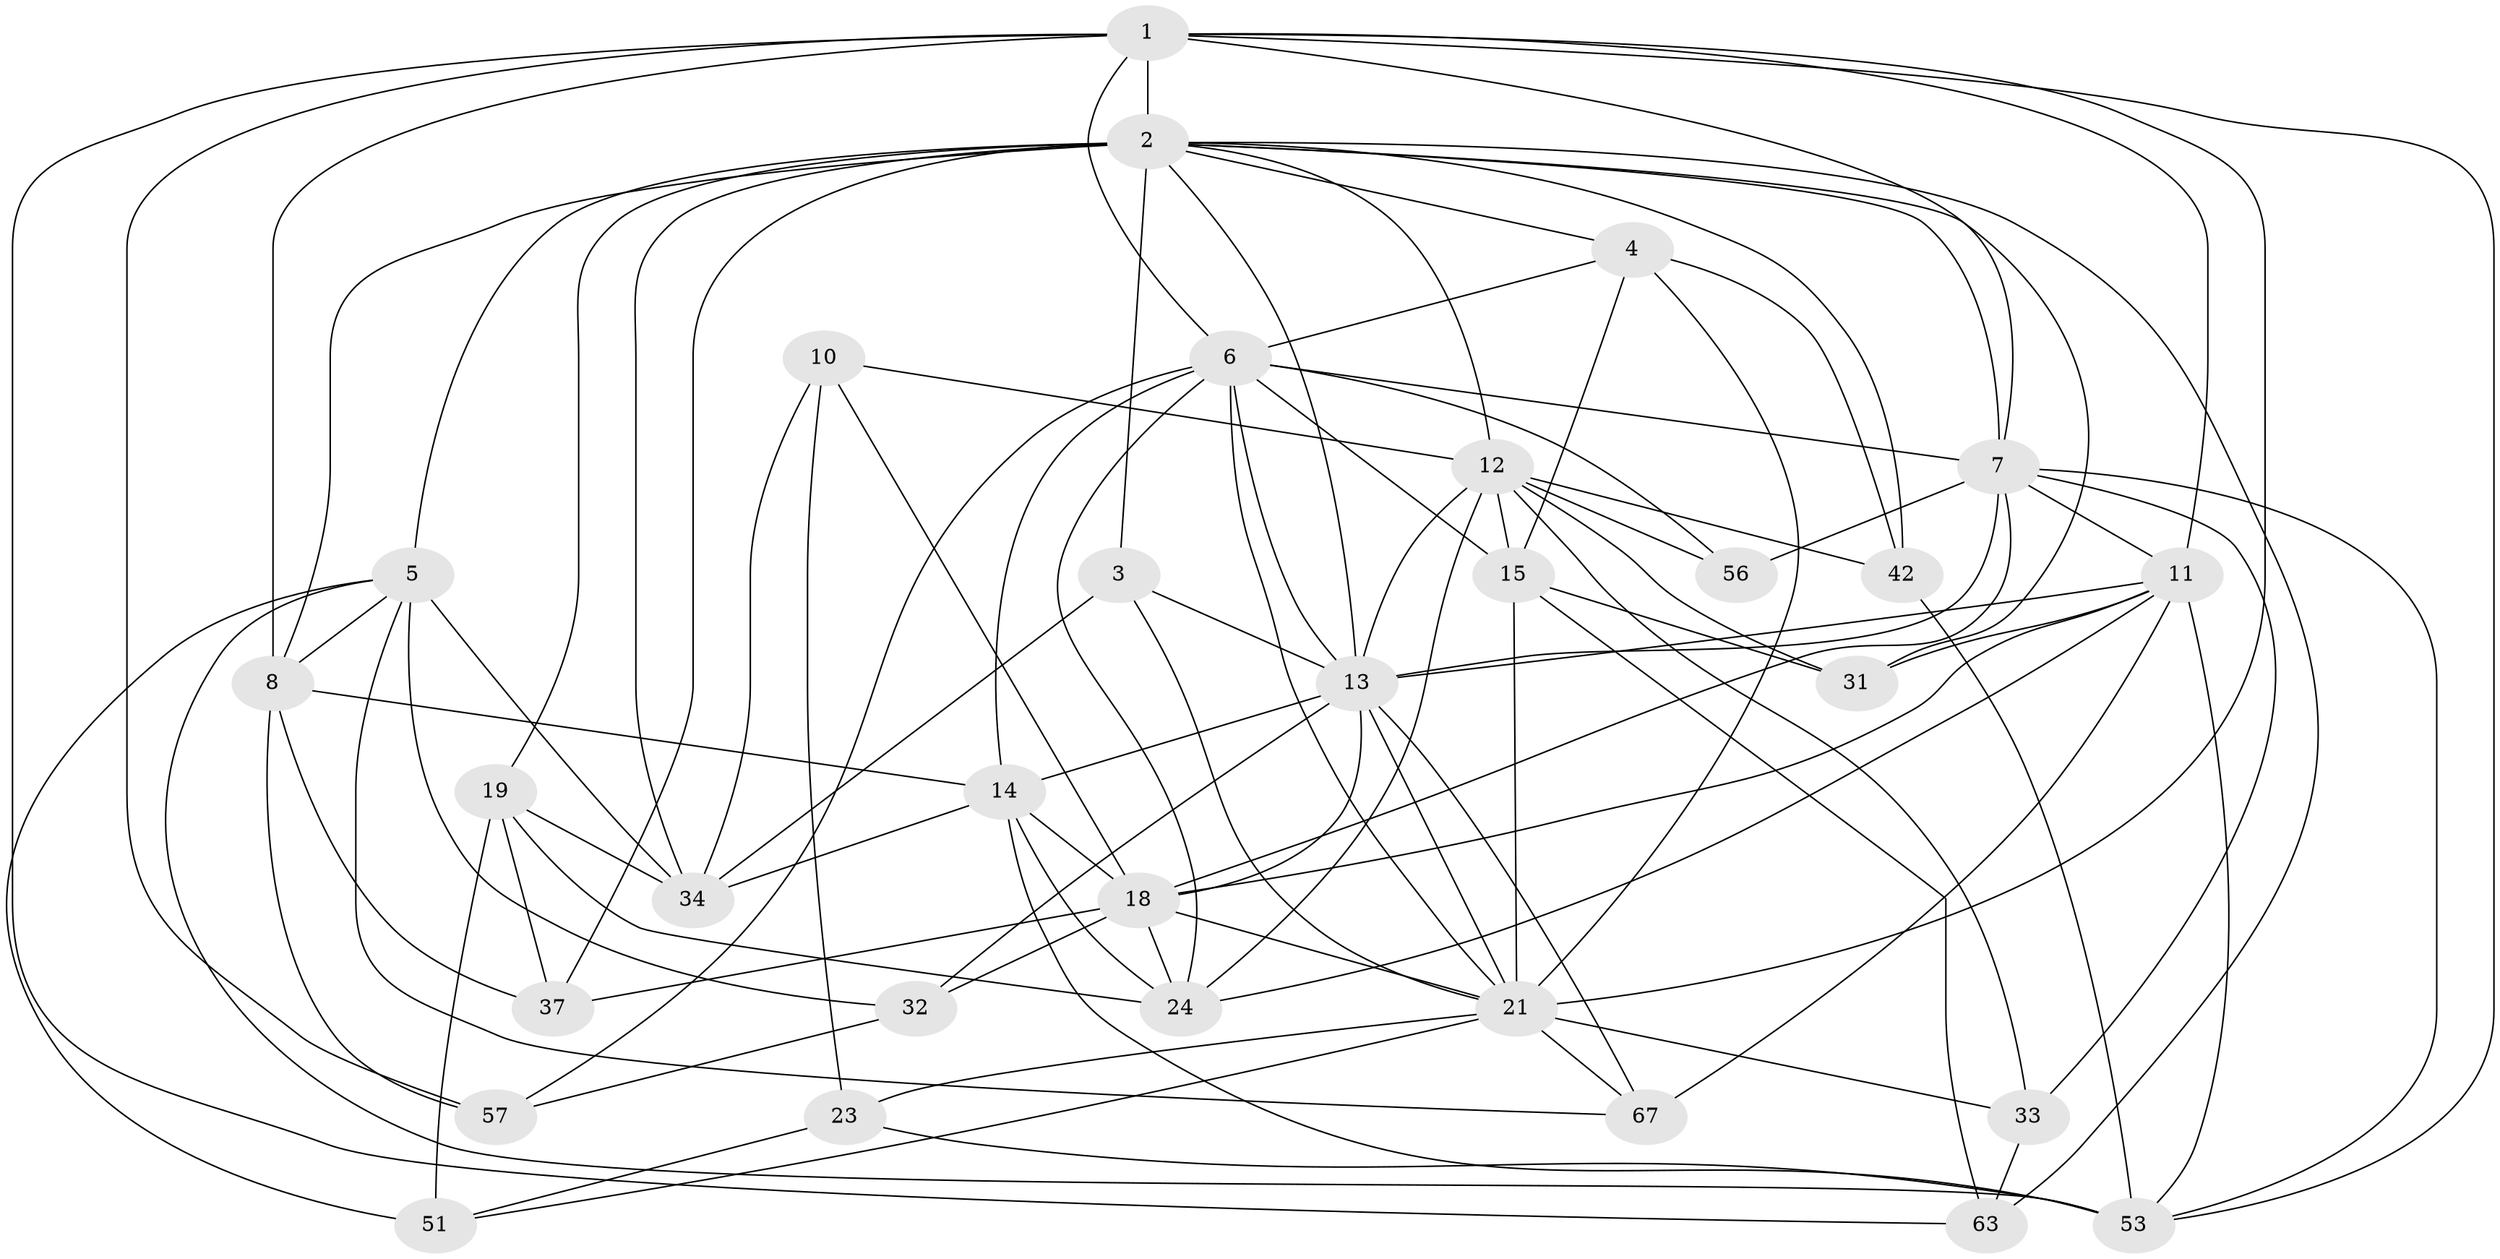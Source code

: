 // original degree distribution, {4: 1.0}
// Generated by graph-tools (version 1.1) at 2025/21/03/04/25 18:21:00]
// undirected, 31 vertices, 98 edges
graph export_dot {
graph [start="1"]
  node [color=gray90,style=filled];
  1 [super="+60+16"];
  2 [super="+74+40+9+27"];
  3;
  4 [super="+20"];
  5 [super="+46"];
  6 [super="+49+52"];
  7 [super="+50+44"];
  8 [super="+17"];
  10;
  11 [super="+38"];
  12 [super="+30+59"];
  13 [super="+65+26"];
  14 [super="+69+36"];
  15 [super="+45+22"];
  18 [super="+71+76+35+29"];
  19 [super="+58"];
  21 [super="+55+28+43"];
  23;
  24 [super="+25"];
  31;
  32;
  33;
  34 [super="+73"];
  37;
  42;
  51;
  53 [super="+72+61"];
  56;
  57;
  63;
  67;
  1 -- 57;
  1 -- 11;
  1 -- 21;
  1 -- 7;
  1 -- 2 [weight=2];
  1 -- 53;
  1 -- 63;
  1 -- 6;
  1 -- 8;
  2 -- 37;
  2 -- 7 [weight=2];
  2 -- 34;
  2 -- 63;
  2 -- 8;
  2 -- 31;
  2 -- 4;
  2 -- 3;
  2 -- 19 [weight=2];
  2 -- 5 [weight=2];
  2 -- 42;
  2 -- 12;
  2 -- 13;
  3 -- 34;
  3 -- 21;
  3 -- 13;
  4 -- 42;
  4 -- 15 [weight=2];
  4 -- 21;
  4 -- 6;
  5 -- 34;
  5 -- 67;
  5 -- 32;
  5 -- 51;
  5 -- 53;
  5 -- 8;
  6 -- 57;
  6 -- 14;
  6 -- 21;
  6 -- 24;
  6 -- 56;
  6 -- 7;
  6 -- 13;
  6 -- 15;
  7 -- 53;
  7 -- 56;
  7 -- 33;
  7 -- 18;
  7 -- 11;
  7 -- 13;
  8 -- 57;
  8 -- 14;
  8 -- 37;
  10 -- 23;
  10 -- 18;
  10 -- 12;
  10 -- 34;
  11 -- 53;
  11 -- 18;
  11 -- 67;
  11 -- 31;
  11 -- 24;
  11 -- 13;
  12 -- 31;
  12 -- 56 [weight=2];
  12 -- 33;
  12 -- 24;
  12 -- 42;
  12 -- 15;
  12 -- 13;
  13 -- 14 [weight=2];
  13 -- 18;
  13 -- 32;
  13 -- 21;
  13 -- 67;
  14 -- 18 [weight=2];
  14 -- 53 [weight=2];
  14 -- 24;
  14 -- 34;
  15 -- 31;
  15 -- 63;
  15 -- 21 [weight=2];
  18 -- 32;
  18 -- 21;
  18 -- 24;
  18 -- 37;
  19 -- 24;
  19 -- 51;
  19 -- 34;
  19 -- 37;
  21 -- 23;
  21 -- 67;
  21 -- 51;
  21 -- 33;
  23 -- 51;
  23 -- 53;
  32 -- 57;
  33 -- 63;
  42 -- 53;
}
